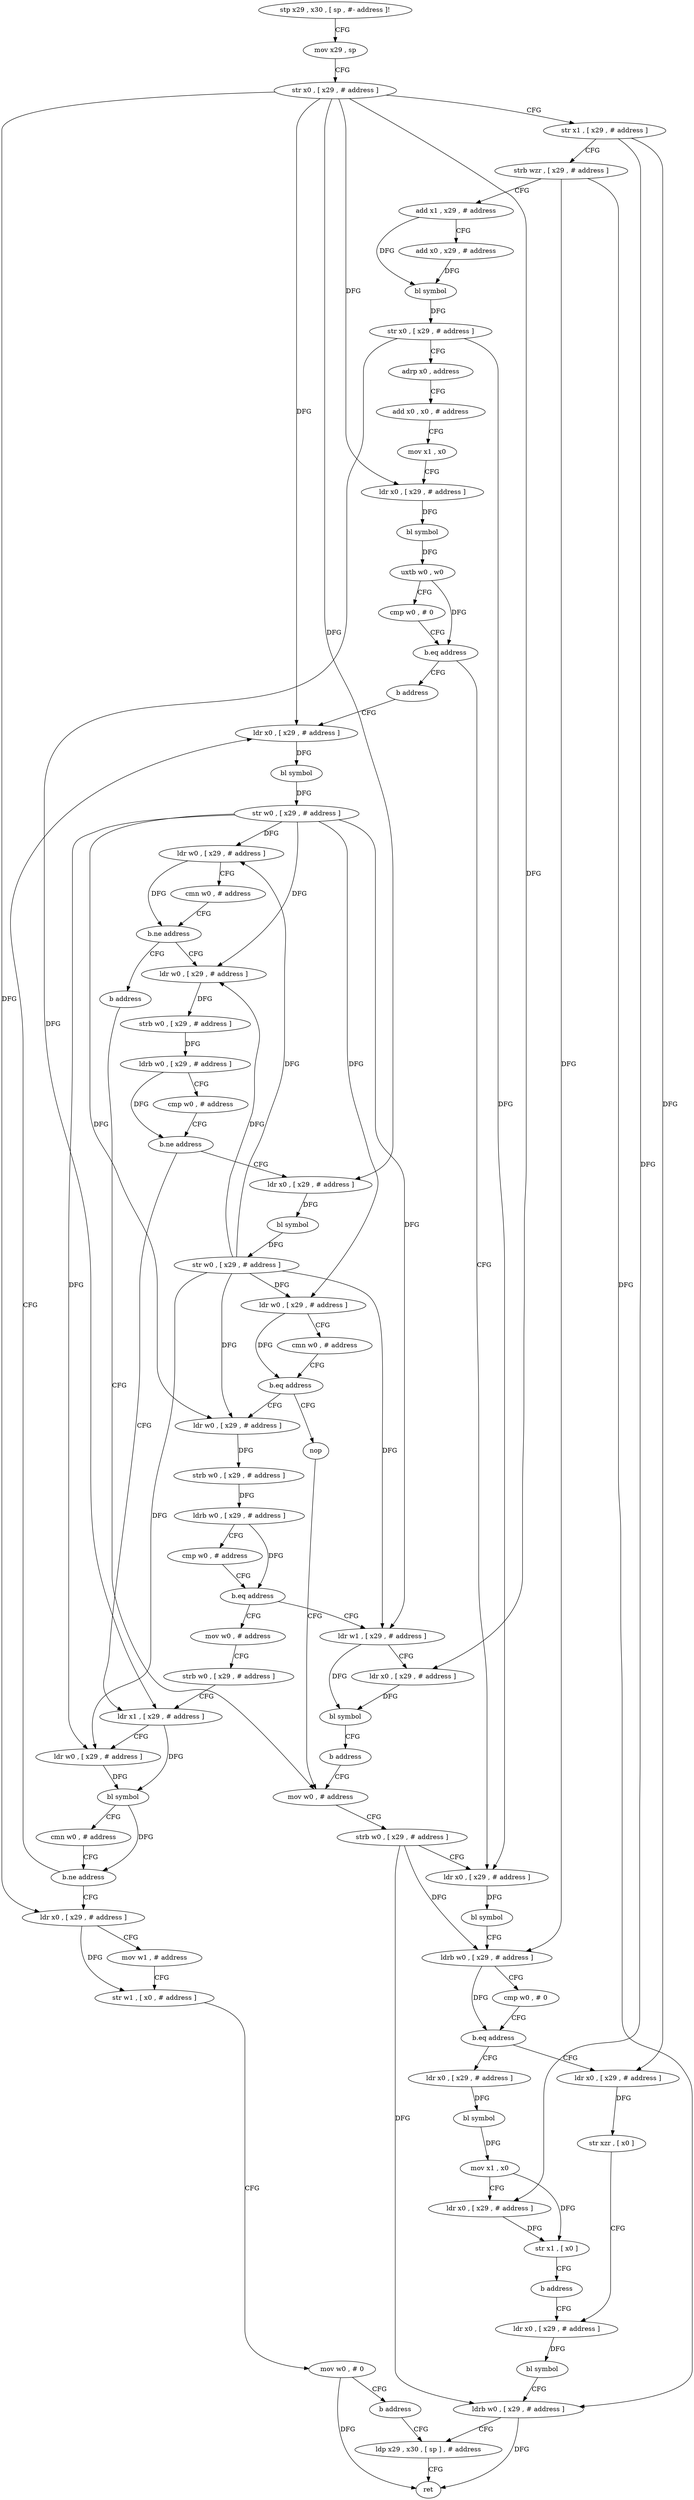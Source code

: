 digraph "func" {
"115696" [label = "stp x29 , x30 , [ sp , #- address ]!" ]
"115700" [label = "mov x29 , sp" ]
"115704" [label = "str x0 , [ x29 , # address ]" ]
"115708" [label = "str x1 , [ x29 , # address ]" ]
"115712" [label = "strb wzr , [ x29 , # address ]" ]
"115716" [label = "add x1 , x29 , # address" ]
"115720" [label = "add x0 , x29 , # address" ]
"115724" [label = "bl symbol" ]
"115728" [label = "str x0 , [ x29 , # address ]" ]
"115732" [label = "adrp x0 , address" ]
"115736" [label = "add x0 , x0 , # address" ]
"115740" [label = "mov x1 , x0" ]
"115744" [label = "ldr x0 , [ x29 , # address ]" ]
"115748" [label = "bl symbol" ]
"115752" [label = "uxtb w0 , w0" ]
"115756" [label = "cmp w0 , # 0" ]
"115760" [label = "b.eq address" ]
"115936" [label = "ldr x0 , [ x29 , # address ]" ]
"115764" [label = "b address" ]
"115940" [label = "bl symbol" ]
"115944" [label = "ldrb w0 , [ x29 , # address ]" ]
"115948" [label = "cmp w0 , # 0" ]
"115952" [label = "b.eq address" ]
"115980" [label = "ldr x0 , [ x29 , # address ]" ]
"115956" [label = "ldr x0 , [ x29 , # address ]" ]
"115896" [label = "ldr x0 , [ x29 , # address ]" ]
"115984" [label = "str xzr , [ x0 ]" ]
"115988" [label = "ldr x0 , [ x29 , # address ]" ]
"115960" [label = "bl symbol" ]
"115964" [label = "mov x1 , x0" ]
"115968" [label = "ldr x0 , [ x29 , # address ]" ]
"115972" [label = "str x1 , [ x0 ]" ]
"115976" [label = "b address" ]
"115900" [label = "bl symbol" ]
"115904" [label = "str w0 , [ x29 , # address ]" ]
"115908" [label = "ldr w0 , [ x29 , # address ]" ]
"115912" [label = "cmn w0 , # address" ]
"115916" [label = "b.ne address" ]
"115768" [label = "ldr w0 , [ x29 , # address ]" ]
"115920" [label = "b address" ]
"115992" [label = "bl symbol" ]
"115996" [label = "ldrb w0 , [ x29 , # address ]" ]
"116000" [label = "ldp x29 , x30 , [ sp ] , # address" ]
"115772" [label = "strb w0 , [ x29 , # address ]" ]
"115776" [label = "ldrb w0 , [ x29 , # address ]" ]
"115780" [label = "cmp w0 , # address" ]
"115784" [label = "b.ne address" ]
"115856" [label = "ldr x1 , [ x29 , # address ]" ]
"115788" [label = "ldr x0 , [ x29 , # address ]" ]
"115928" [label = "mov w0 , # address" ]
"115860" [label = "ldr w0 , [ x29 , # address ]" ]
"115864" [label = "bl symbol" ]
"115868" [label = "cmn w0 , # address" ]
"115872" [label = "b.ne address" ]
"115876" [label = "ldr x0 , [ x29 , # address ]" ]
"115792" [label = "bl symbol" ]
"115796" [label = "str w0 , [ x29 , # address ]" ]
"115800" [label = "ldr w0 , [ x29 , # address ]" ]
"115804" [label = "cmn w0 , # address" ]
"115808" [label = "b.eq address" ]
"115924" [label = "nop" ]
"115812" [label = "ldr w0 , [ x29 , # address ]" ]
"115932" [label = "strb w0 , [ x29 , # address ]" ]
"115880" [label = "mov w1 , # address" ]
"115884" [label = "str w1 , [ x0 , # address ]" ]
"115888" [label = "mov w0 , # 0" ]
"115892" [label = "b address" ]
"115816" [label = "strb w0 , [ x29 , # address ]" ]
"115820" [label = "ldrb w0 , [ x29 , # address ]" ]
"115824" [label = "cmp w0 , # address" ]
"115828" [label = "b.eq address" ]
"115848" [label = "mov w0 , # address" ]
"115832" [label = "ldr w1 , [ x29 , # address ]" ]
"116004" [label = "ret" ]
"115852" [label = "strb w0 , [ x29 , # address ]" ]
"115836" [label = "ldr x0 , [ x29 , # address ]" ]
"115840" [label = "bl symbol" ]
"115844" [label = "b address" ]
"115696" -> "115700" [ label = "CFG" ]
"115700" -> "115704" [ label = "CFG" ]
"115704" -> "115708" [ label = "CFG" ]
"115704" -> "115744" [ label = "DFG" ]
"115704" -> "115896" [ label = "DFG" ]
"115704" -> "115788" [ label = "DFG" ]
"115704" -> "115876" [ label = "DFG" ]
"115704" -> "115836" [ label = "DFG" ]
"115708" -> "115712" [ label = "CFG" ]
"115708" -> "115980" [ label = "DFG" ]
"115708" -> "115968" [ label = "DFG" ]
"115712" -> "115716" [ label = "CFG" ]
"115712" -> "115944" [ label = "DFG" ]
"115712" -> "115996" [ label = "DFG" ]
"115716" -> "115720" [ label = "CFG" ]
"115716" -> "115724" [ label = "DFG" ]
"115720" -> "115724" [ label = "DFG" ]
"115724" -> "115728" [ label = "DFG" ]
"115728" -> "115732" [ label = "CFG" ]
"115728" -> "115936" [ label = "DFG" ]
"115728" -> "115856" [ label = "DFG" ]
"115732" -> "115736" [ label = "CFG" ]
"115736" -> "115740" [ label = "CFG" ]
"115740" -> "115744" [ label = "CFG" ]
"115744" -> "115748" [ label = "DFG" ]
"115748" -> "115752" [ label = "DFG" ]
"115752" -> "115756" [ label = "CFG" ]
"115752" -> "115760" [ label = "DFG" ]
"115756" -> "115760" [ label = "CFG" ]
"115760" -> "115936" [ label = "CFG" ]
"115760" -> "115764" [ label = "CFG" ]
"115936" -> "115940" [ label = "DFG" ]
"115764" -> "115896" [ label = "CFG" ]
"115940" -> "115944" [ label = "CFG" ]
"115944" -> "115948" [ label = "CFG" ]
"115944" -> "115952" [ label = "DFG" ]
"115948" -> "115952" [ label = "CFG" ]
"115952" -> "115980" [ label = "CFG" ]
"115952" -> "115956" [ label = "CFG" ]
"115980" -> "115984" [ label = "DFG" ]
"115956" -> "115960" [ label = "DFG" ]
"115896" -> "115900" [ label = "DFG" ]
"115984" -> "115988" [ label = "CFG" ]
"115988" -> "115992" [ label = "DFG" ]
"115960" -> "115964" [ label = "DFG" ]
"115964" -> "115968" [ label = "CFG" ]
"115964" -> "115972" [ label = "DFG" ]
"115968" -> "115972" [ label = "DFG" ]
"115972" -> "115976" [ label = "CFG" ]
"115976" -> "115988" [ label = "CFG" ]
"115900" -> "115904" [ label = "DFG" ]
"115904" -> "115908" [ label = "DFG" ]
"115904" -> "115768" [ label = "DFG" ]
"115904" -> "115860" [ label = "DFG" ]
"115904" -> "115800" [ label = "DFG" ]
"115904" -> "115812" [ label = "DFG" ]
"115904" -> "115832" [ label = "DFG" ]
"115908" -> "115912" [ label = "CFG" ]
"115908" -> "115916" [ label = "DFG" ]
"115912" -> "115916" [ label = "CFG" ]
"115916" -> "115768" [ label = "CFG" ]
"115916" -> "115920" [ label = "CFG" ]
"115768" -> "115772" [ label = "DFG" ]
"115920" -> "115928" [ label = "CFG" ]
"115992" -> "115996" [ label = "CFG" ]
"115996" -> "116000" [ label = "CFG" ]
"115996" -> "116004" [ label = "DFG" ]
"116000" -> "116004" [ label = "CFG" ]
"115772" -> "115776" [ label = "DFG" ]
"115776" -> "115780" [ label = "CFG" ]
"115776" -> "115784" [ label = "DFG" ]
"115780" -> "115784" [ label = "CFG" ]
"115784" -> "115856" [ label = "CFG" ]
"115784" -> "115788" [ label = "CFG" ]
"115856" -> "115860" [ label = "CFG" ]
"115856" -> "115864" [ label = "DFG" ]
"115788" -> "115792" [ label = "DFG" ]
"115928" -> "115932" [ label = "CFG" ]
"115860" -> "115864" [ label = "DFG" ]
"115864" -> "115868" [ label = "CFG" ]
"115864" -> "115872" [ label = "DFG" ]
"115868" -> "115872" [ label = "CFG" ]
"115872" -> "115896" [ label = "CFG" ]
"115872" -> "115876" [ label = "CFG" ]
"115876" -> "115880" [ label = "CFG" ]
"115876" -> "115884" [ label = "DFG" ]
"115792" -> "115796" [ label = "DFG" ]
"115796" -> "115800" [ label = "DFG" ]
"115796" -> "115908" [ label = "DFG" ]
"115796" -> "115768" [ label = "DFG" ]
"115796" -> "115860" [ label = "DFG" ]
"115796" -> "115812" [ label = "DFG" ]
"115796" -> "115832" [ label = "DFG" ]
"115800" -> "115804" [ label = "CFG" ]
"115800" -> "115808" [ label = "DFG" ]
"115804" -> "115808" [ label = "CFG" ]
"115808" -> "115924" [ label = "CFG" ]
"115808" -> "115812" [ label = "CFG" ]
"115924" -> "115928" [ label = "CFG" ]
"115812" -> "115816" [ label = "DFG" ]
"115932" -> "115936" [ label = "CFG" ]
"115932" -> "115944" [ label = "DFG" ]
"115932" -> "115996" [ label = "DFG" ]
"115880" -> "115884" [ label = "CFG" ]
"115884" -> "115888" [ label = "CFG" ]
"115888" -> "115892" [ label = "CFG" ]
"115888" -> "116004" [ label = "DFG" ]
"115892" -> "116000" [ label = "CFG" ]
"115816" -> "115820" [ label = "DFG" ]
"115820" -> "115824" [ label = "CFG" ]
"115820" -> "115828" [ label = "DFG" ]
"115824" -> "115828" [ label = "CFG" ]
"115828" -> "115848" [ label = "CFG" ]
"115828" -> "115832" [ label = "CFG" ]
"115848" -> "115852" [ label = "CFG" ]
"115832" -> "115836" [ label = "CFG" ]
"115832" -> "115840" [ label = "DFG" ]
"115852" -> "115856" [ label = "CFG" ]
"115836" -> "115840" [ label = "DFG" ]
"115840" -> "115844" [ label = "CFG" ]
"115844" -> "115928" [ label = "CFG" ]
}
